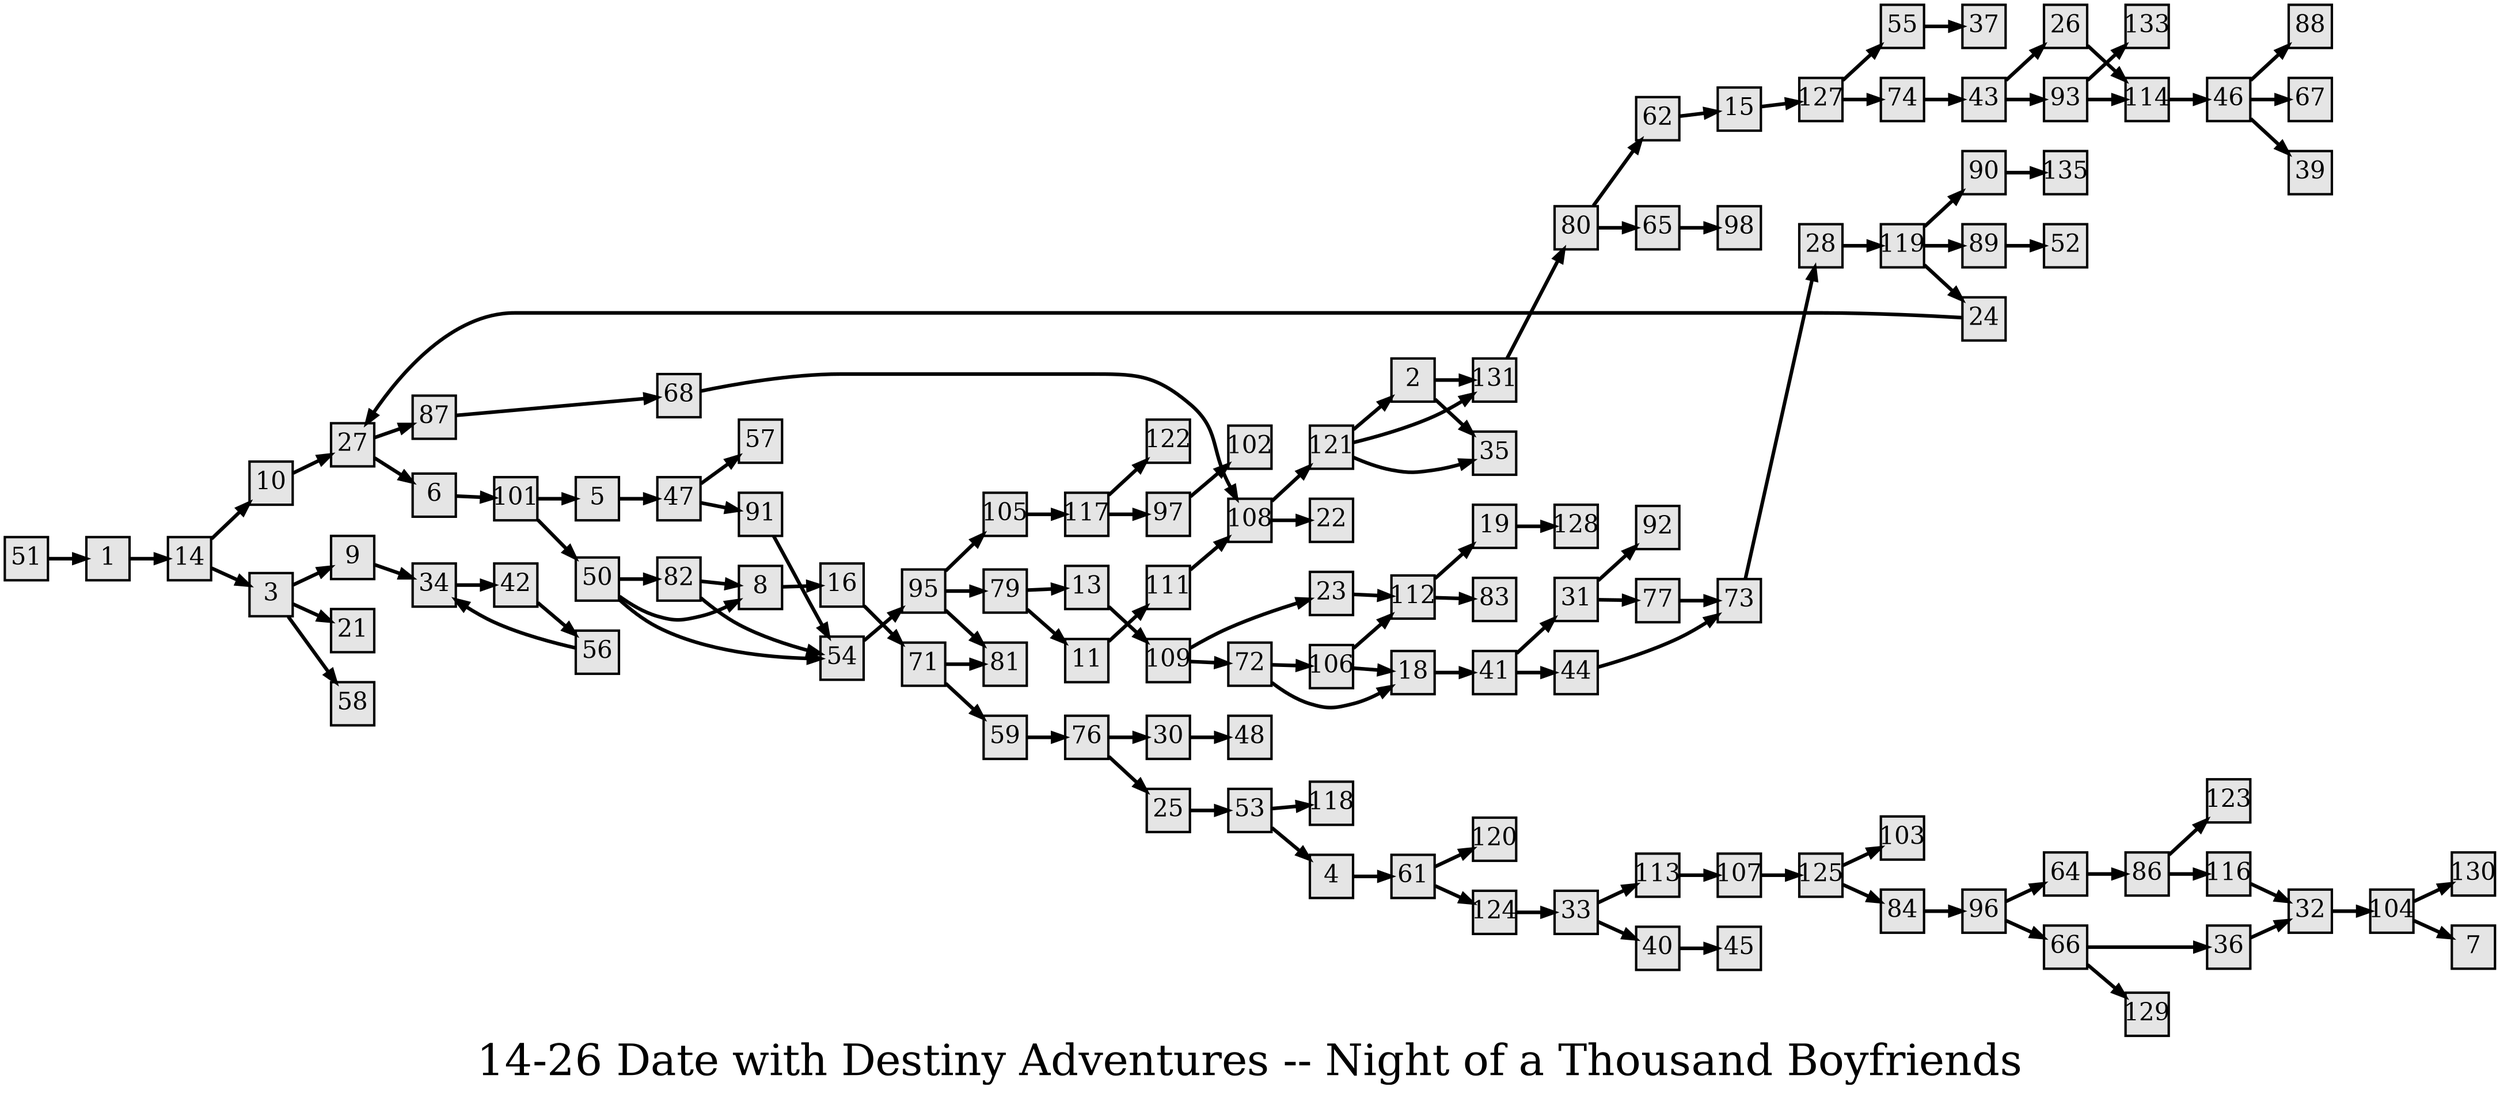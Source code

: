 digraph g{
  graph [ label="14-26 Date with Destiny Adventures -- Night of a Thousand Boyfriends" rankdir=LR, ordering=out, fontsize=36, nodesep="0.35", ranksep="0.45"];
  node  [shape=rect, penwidth=2, fontsize=20, style=filled, fillcolor=grey90, margin="0,0", labelfloat=true, regular=true, fixedsize=true];
  edge  [labelfloat=true, penwidth=3, fontsize=12];
  1 -> 14;
  2 -> 131;
  2 -> 35;
  3 -> 9;
  3 -> 21;
  3 -> 58;
  4 -> 61;
  5 -> 47;
  6 -> 101;
  8 -> 16;
  9 -> 34;
  10 -> 27;
  11 -> 111;
  13 -> 109;
  14 -> 10;
  14 -> 3;
  15 -> 127;
  16 -> 71;
  18 -> 41;
  19 -> 128;
  23 -> 112;
  24 -> 27;
  25 -> 53;
  26 -> 114;
  27 -> 87;
  27 -> 6;
  28 -> 119;
  30 -> 48;
  31 -> 92;
  31 -> 77;
  32 -> 104;
  33 -> 113;
  33 -> 40;
  34 -> 42;
  36 -> 32;
  40 -> 45;
  41 -> 31;
  41 -> 44;
  42 -> 56;
  43 -> 26;
  43 -> 93;
  44 -> 73;
  46 -> 88;
  46 -> 67;
  46 -> 39;
  47 -> 91;
  47 -> 57;
  50 -> 82;
  50 -> 8;
  50 -> 54;
  51 -> 1;
  53 -> 118;
  53 -> 4;
  54 -> 95;
  55 -> 37;
  56 -> 34;
  59 -> 76;
  61 -> 120;
  61 -> 124;
  62 -> 15;
  64 -> 86;
  65 -> 98;
  66 -> 36;
  66 -> 129;
  68 -> 108;
  71 -> 81;
  71 -> 59;
  72 -> 106;
  72 -> 18;
  73 -> 28;
  74 -> 43;
  76 -> 30;
  76 -> 25;
  77 -> 73;
  79 -> 13;
  79 -> 11;
  80 -> 62;
  80 -> 65;
  82 -> 8;
  82 -> 54;
  84 -> 96;
  86 -> 123;
  86 -> 116;
  87 -> 68;
  89 -> 52;
  90 -> 135;
  91 -> 54;
  93 -> 133;
  93 -> 114;
  95 -> 105;
  95 -> 79;
  95 -> 81;
  96 -> 64;
  96 -> 66;
  97 -> 102;
  101 -> 5;
  101 -> 50;
  104 -> 130;
  104 -> 7;
  105 -> 117;
  106 -> 112;
  106 -> 18;
  107 -> 125;
  108 -> 121;
  108 -> 22;
  109 -> 23;
  109 -> 72;
  111 -> 108;
  112 -> 19;
  112 -> 83;
  113 -> 107;
  114 -> 46;
  116 -> 32;
  117 -> 122;
  117 -> 97;
  119 -> 90;
  119 -> 89;
  119 -> 24;
  121 -> 2;
  121 -> 131;
  121 -> 35;
  124 -> 33;
  125 -> 103;
  125 -> 84;
  127 -> 55;
  127 -> 74;
  131 -> 80;
}

